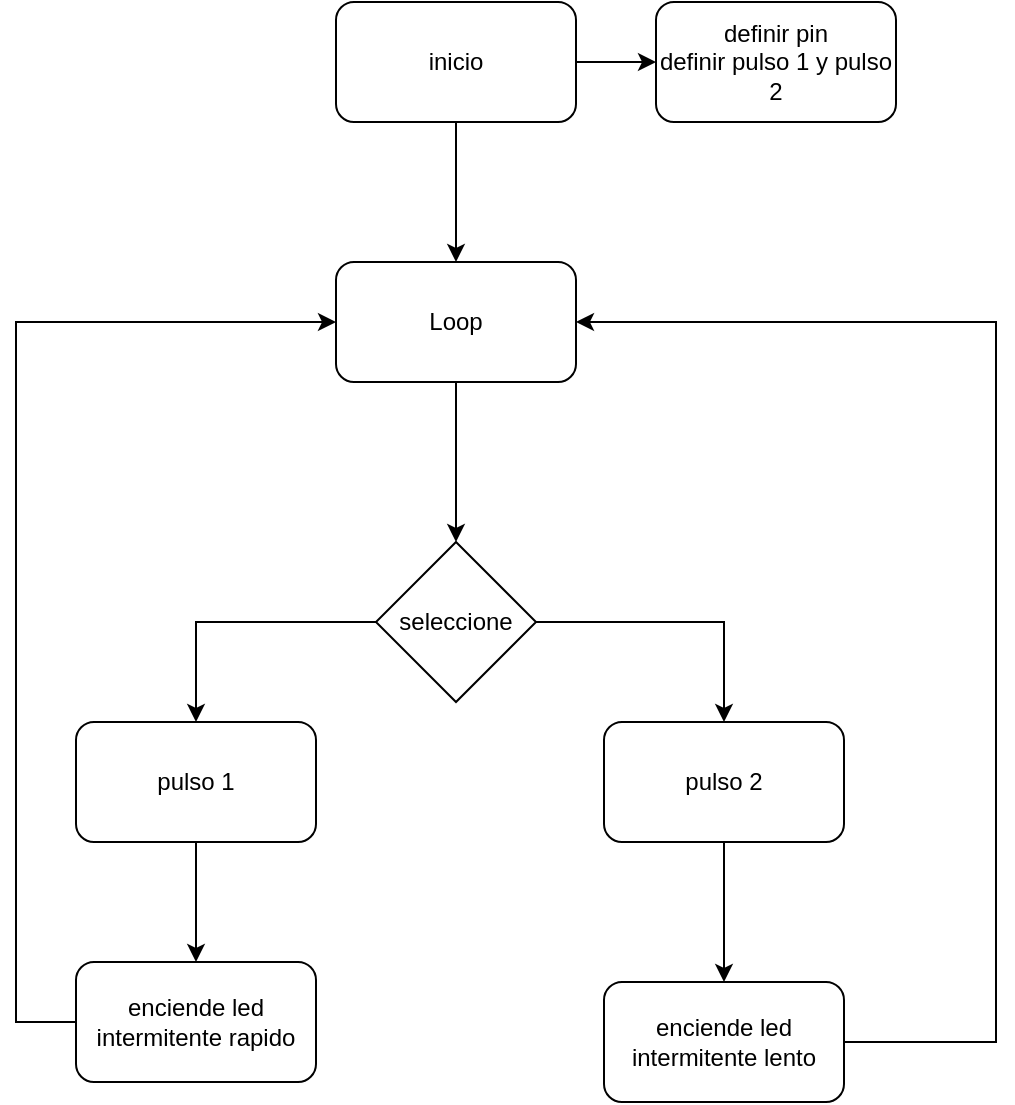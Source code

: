 <mxfile version="13.7.7" type="github">
  <diagram id="dW_Hy8ywPuoNAzQDYjEf" name="Page-1">
    <mxGraphModel dx="1935" dy="450" grid="1" gridSize="10" guides="1" tooltips="1" connect="1" arrows="1" fold="1" page="1" pageScale="1" pageWidth="827" pageHeight="1169" math="0" shadow="0">
      <root>
        <mxCell id="0" />
        <mxCell id="1" parent="0" />
        <mxCell id="kFa3_t9rfJCyKEs4GGRD-11" style="edgeStyle=orthogonalEdgeStyle;rounded=0;orthogonalLoop=1;jettySize=auto;html=1;entryX=0;entryY=0.5;entryDx=0;entryDy=0;" edge="1" parent="1" source="kFa3_t9rfJCyKEs4GGRD-1" target="kFa3_t9rfJCyKEs4GGRD-2">
          <mxGeometry relative="1" as="geometry" />
        </mxCell>
        <mxCell id="kFa3_t9rfJCyKEs4GGRD-12" style="edgeStyle=orthogonalEdgeStyle;rounded=0;orthogonalLoop=1;jettySize=auto;html=1;entryX=0.5;entryY=0;entryDx=0;entryDy=0;" edge="1" parent="1" source="kFa3_t9rfJCyKEs4GGRD-1" target="kFa3_t9rfJCyKEs4GGRD-4">
          <mxGeometry relative="1" as="geometry" />
        </mxCell>
        <mxCell id="kFa3_t9rfJCyKEs4GGRD-1" value="&lt;font style=&quot;vertical-align: inherit&quot;&gt;&lt;font style=&quot;vertical-align: inherit&quot;&gt;&lt;font style=&quot;vertical-align: inherit&quot;&gt;&lt;font style=&quot;vertical-align: inherit&quot;&gt;inicio&lt;/font&gt;&lt;/font&gt;&lt;/font&gt;&lt;/font&gt;" style="rounded=1;whiteSpace=wrap;html=1;" vertex="1" parent="1">
          <mxGeometry x="160" y="70" width="120" height="60" as="geometry" />
        </mxCell>
        <mxCell id="kFa3_t9rfJCyKEs4GGRD-2" value="&lt;font style=&quot;vertical-align: inherit&quot;&gt;&lt;font style=&quot;vertical-align: inherit&quot;&gt;definir pin&lt;br&gt;definir pulso 1 y pulso 2&lt;br&gt;&lt;/font&gt;&lt;/font&gt;" style="rounded=1;whiteSpace=wrap;html=1;" vertex="1" parent="1">
          <mxGeometry x="320" y="70" width="120" height="60" as="geometry" />
        </mxCell>
        <mxCell id="kFa3_t9rfJCyKEs4GGRD-13" style="edgeStyle=orthogonalEdgeStyle;rounded=0;orthogonalLoop=1;jettySize=auto;html=1;entryX=0.5;entryY=0;entryDx=0;entryDy=0;" edge="1" parent="1" source="kFa3_t9rfJCyKEs4GGRD-4" target="kFa3_t9rfJCyKEs4GGRD-5">
          <mxGeometry relative="1" as="geometry" />
        </mxCell>
        <mxCell id="kFa3_t9rfJCyKEs4GGRD-4" value="Loop" style="rounded=1;whiteSpace=wrap;html=1;" vertex="1" parent="1">
          <mxGeometry x="160" y="200" width="120" height="60" as="geometry" />
        </mxCell>
        <mxCell id="kFa3_t9rfJCyKEs4GGRD-14" style="edgeStyle=orthogonalEdgeStyle;rounded=0;orthogonalLoop=1;jettySize=auto;html=1;entryX=0.5;entryY=0;entryDx=0;entryDy=0;" edge="1" parent="1" source="kFa3_t9rfJCyKEs4GGRD-5" target="kFa3_t9rfJCyKEs4GGRD-7">
          <mxGeometry relative="1" as="geometry">
            <mxPoint x="360" y="380" as="targetPoint" />
          </mxGeometry>
        </mxCell>
        <mxCell id="kFa3_t9rfJCyKEs4GGRD-15" style="edgeStyle=orthogonalEdgeStyle;rounded=0;orthogonalLoop=1;jettySize=auto;html=1;entryX=0.5;entryY=0;entryDx=0;entryDy=0;" edge="1" parent="1" source="kFa3_t9rfJCyKEs4GGRD-5" target="kFa3_t9rfJCyKEs4GGRD-6">
          <mxGeometry relative="1" as="geometry" />
        </mxCell>
        <mxCell id="kFa3_t9rfJCyKEs4GGRD-5" value="seleccione" style="rhombus;whiteSpace=wrap;html=1;" vertex="1" parent="1">
          <mxGeometry x="180" y="340" width="80" height="80" as="geometry" />
        </mxCell>
        <mxCell id="kFa3_t9rfJCyKEs4GGRD-16" style="edgeStyle=orthogonalEdgeStyle;rounded=0;orthogonalLoop=1;jettySize=auto;html=1;exitX=0.5;exitY=1;exitDx=0;exitDy=0;entryX=0.5;entryY=0;entryDx=0;entryDy=0;" edge="1" parent="1" source="kFa3_t9rfJCyKEs4GGRD-6" target="kFa3_t9rfJCyKEs4GGRD-8">
          <mxGeometry relative="1" as="geometry" />
        </mxCell>
        <mxCell id="kFa3_t9rfJCyKEs4GGRD-6" value="pulso 1" style="rounded=1;whiteSpace=wrap;html=1;" vertex="1" parent="1">
          <mxGeometry x="30" y="430" width="120" height="60" as="geometry" />
        </mxCell>
        <mxCell id="kFa3_t9rfJCyKEs4GGRD-17" style="edgeStyle=orthogonalEdgeStyle;rounded=0;orthogonalLoop=1;jettySize=auto;html=1;exitX=0.5;exitY=1;exitDx=0;exitDy=0;entryX=0.5;entryY=0;entryDx=0;entryDy=0;" edge="1" parent="1" source="kFa3_t9rfJCyKEs4GGRD-7" target="kFa3_t9rfJCyKEs4GGRD-9">
          <mxGeometry relative="1" as="geometry" />
        </mxCell>
        <mxCell id="kFa3_t9rfJCyKEs4GGRD-7" value="pulso 2" style="rounded=1;whiteSpace=wrap;html=1;" vertex="1" parent="1">
          <mxGeometry x="294" y="430" width="120" height="60" as="geometry" />
        </mxCell>
        <mxCell id="kFa3_t9rfJCyKEs4GGRD-18" style="edgeStyle=orthogonalEdgeStyle;rounded=0;orthogonalLoop=1;jettySize=auto;html=1;entryX=0;entryY=0.5;entryDx=0;entryDy=0;" edge="1" parent="1" source="kFa3_t9rfJCyKEs4GGRD-8" target="kFa3_t9rfJCyKEs4GGRD-4">
          <mxGeometry relative="1" as="geometry">
            <Array as="points">
              <mxPoint y="580" />
              <mxPoint y="230" />
            </Array>
          </mxGeometry>
        </mxCell>
        <mxCell id="kFa3_t9rfJCyKEs4GGRD-8" value="enciende led intermitente rapido" style="rounded=1;whiteSpace=wrap;html=1;" vertex="1" parent="1">
          <mxGeometry x="30" y="550" width="120" height="60" as="geometry" />
        </mxCell>
        <mxCell id="kFa3_t9rfJCyKEs4GGRD-19" style="edgeStyle=orthogonalEdgeStyle;rounded=0;orthogonalLoop=1;jettySize=auto;html=1;entryX=1;entryY=0.5;entryDx=0;entryDy=0;" edge="1" parent="1" source="kFa3_t9rfJCyKEs4GGRD-9" target="kFa3_t9rfJCyKEs4GGRD-4">
          <mxGeometry relative="1" as="geometry">
            <Array as="points">
              <mxPoint x="490" y="590" />
              <mxPoint x="490" y="230" />
            </Array>
          </mxGeometry>
        </mxCell>
        <mxCell id="kFa3_t9rfJCyKEs4GGRD-9" value="&lt;span&gt;enciende led intermitente lento&lt;/span&gt;" style="rounded=1;whiteSpace=wrap;html=1;" vertex="1" parent="1">
          <mxGeometry x="294" y="560" width="120" height="60" as="geometry" />
        </mxCell>
      </root>
    </mxGraphModel>
  </diagram>
</mxfile>
